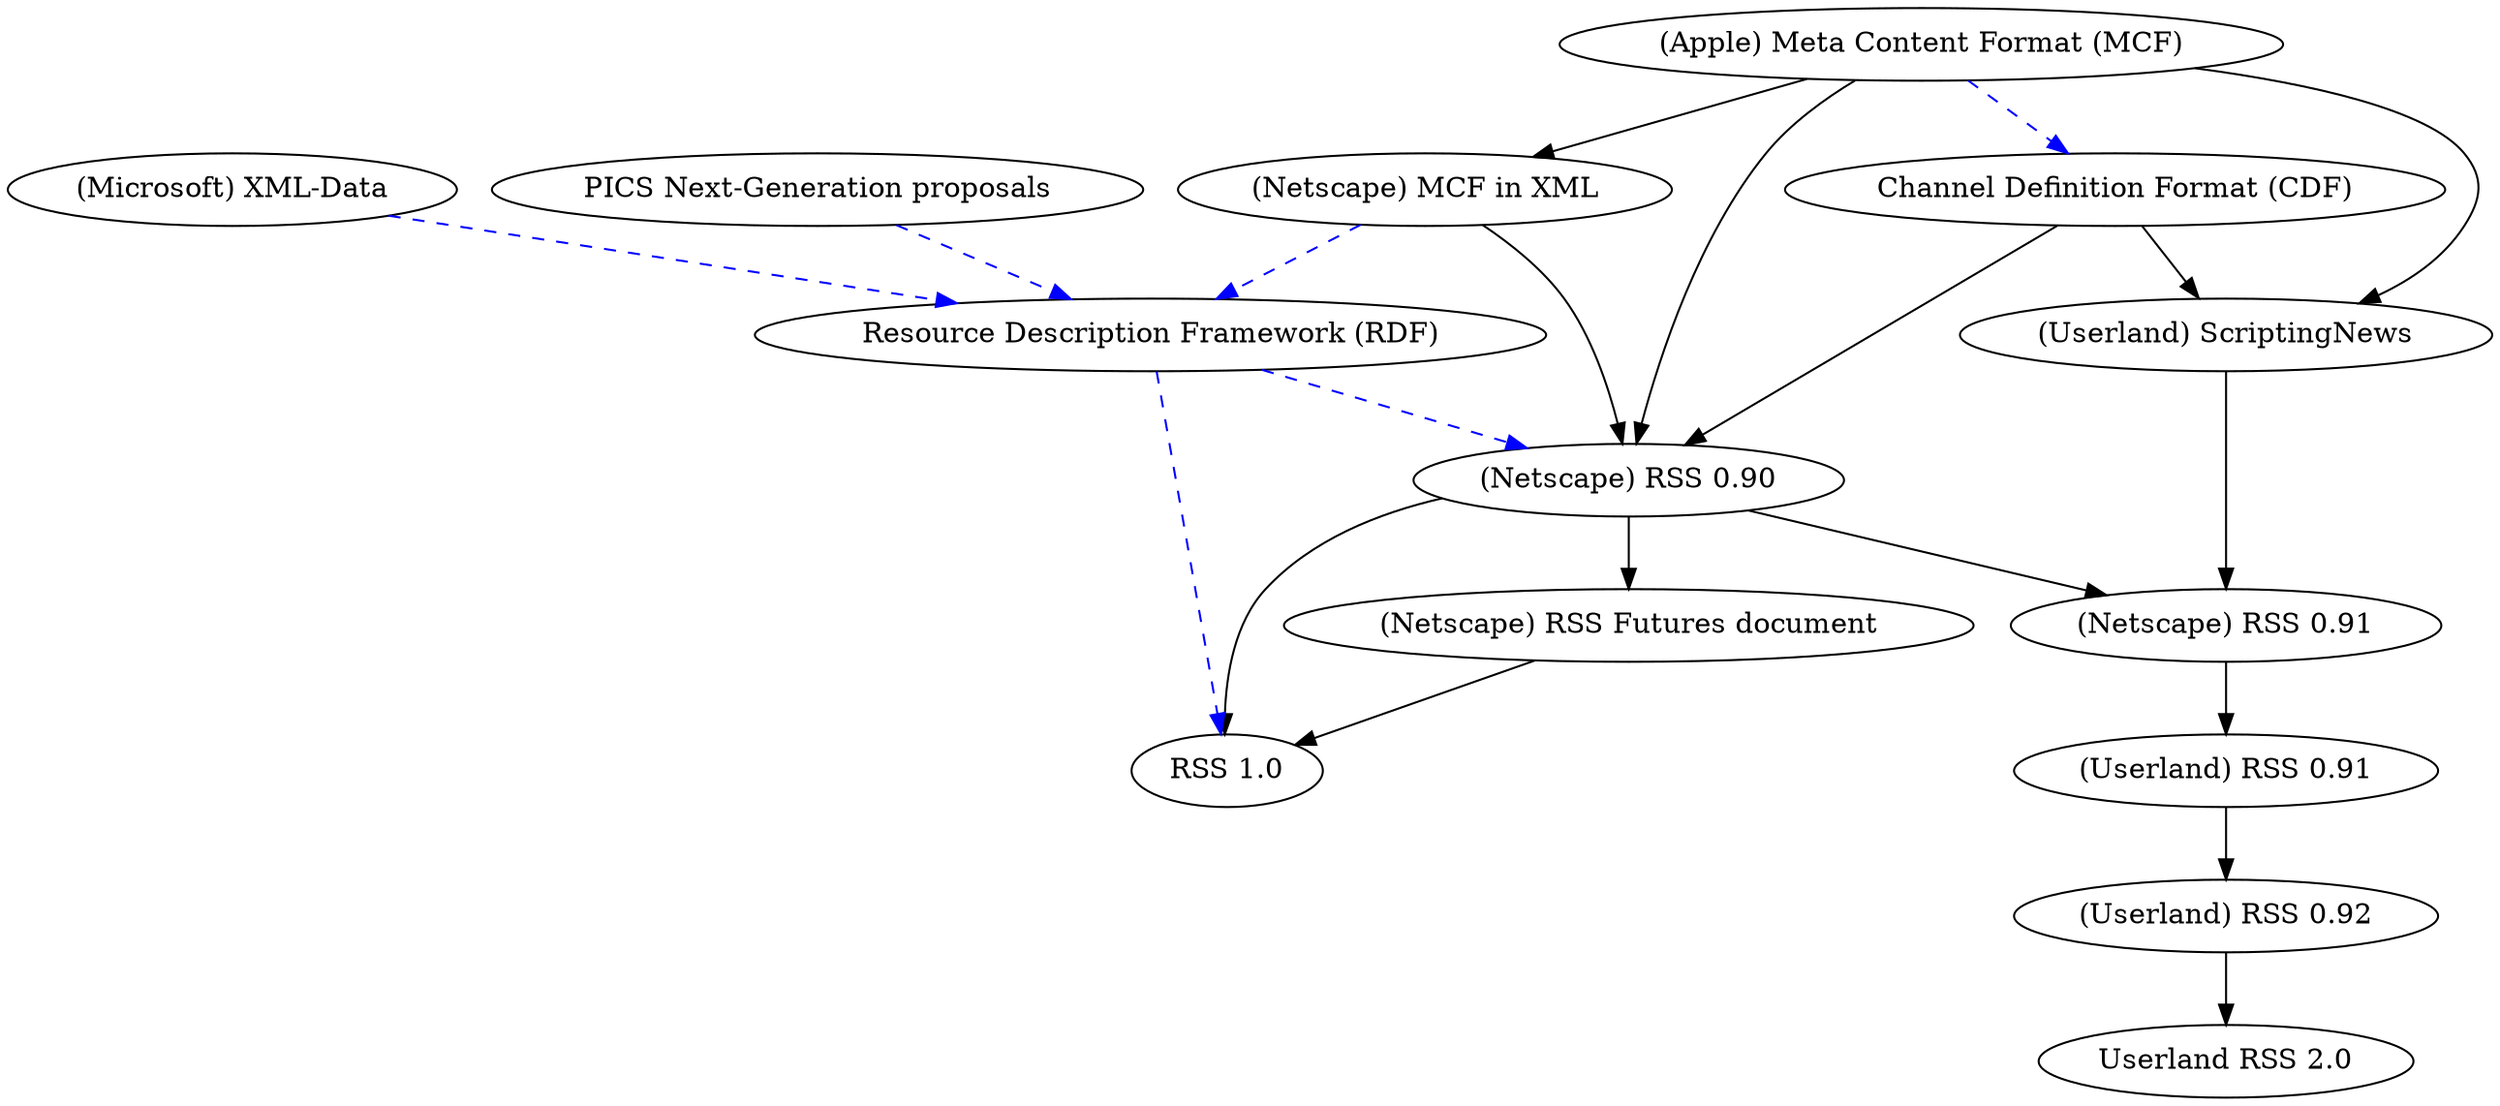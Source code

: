 /* first draft. blue dotted means draws upon in part; other arrows indicate 
based upon relationships */

# $Revision: 1.4 $
# 

digraph rss  {

# relationships
# 
# main links: 'is drawn upon significantly by' 
# blue/dashed: 'is used by / was an influence on' (todo - separate?)
#
# todo: 
#  
	nsmcf -> rss090;
	applemcf -> rss090;
	applemcf -> nsmcf;
	mscdf -> rss090;
        rdf -> rss090 [style=dashed, color=blue];
	applemcf -> sn;
	applemcf -> mscdf [style=dashed, color=blue];
	mscdf -> sn;
        nsmcf -> rdf [style=dashed, color=blue];
	msxmldata -> rdf [style=dashed, color=blue];
	picsng -> rdf [style=dashed, color=blue];
	rss090 -> rss100;
	rss090 -> nsrssfutures;
	nsrssfutures -> rss100;	
	rss090 -> rss091;
	sn -> rss091;
	rss091 -> urss091;
	rss092 -> urss200;
	rdf -> rss100 [style=dashed, color=blue];	
	urss091 -> rss092;
 	
# node labels

	nsrssfutures [label="(Netscape) RSS Futures document"];
	urss200 [label="Userland RSS 2.0"];
	urss091 [label="(Userland) RSS 0.91"];
 	rss092 [label="(Userland) RSS 0.92"];
	rss100 [label="RSS 1.0"];
	rdf [label="Resource Description Framework (RDF)"];
	mscdf [label="Channel Definition Format (CDF)" ];
	applemcf [label="(Apple) Meta Content Format (MCF)"];
	nsmcf [label="(Netscape) MCF in XML"];
	sn [label="(Userland) ScriptingNews"]; 
	rss090 [label="(Netscape) RSS 0.90"];
	rss091 [label="(Netscape) RSS 0.91"];
	rss092 [label="(Userland) RSS 0.92"];
	picsng [label="PICS Next-Generation proposals"];
	msxmldata [label="(Microsoft) XML-Data"];
	
	}
/*

 - Userland RSS descends from NetscapeRSS0.91 
 - NetscapeRSS0.90 descends from MCFinXML and AppleMCF and CDF and uses RDF. 
 -NetscapeRSS0.91 descends from RSS0.90 and scriptingNews 
 - scriptingNews descends from AppleMCF and CDF. 
 - CDF descends partly from AppleMCF. 
 - RDF descends partly from AppleMCF and MCFinXML (and various other proposals) - RSS 1.0 descends from NetscapeRSS0.90 and uses RDF. 
 */
